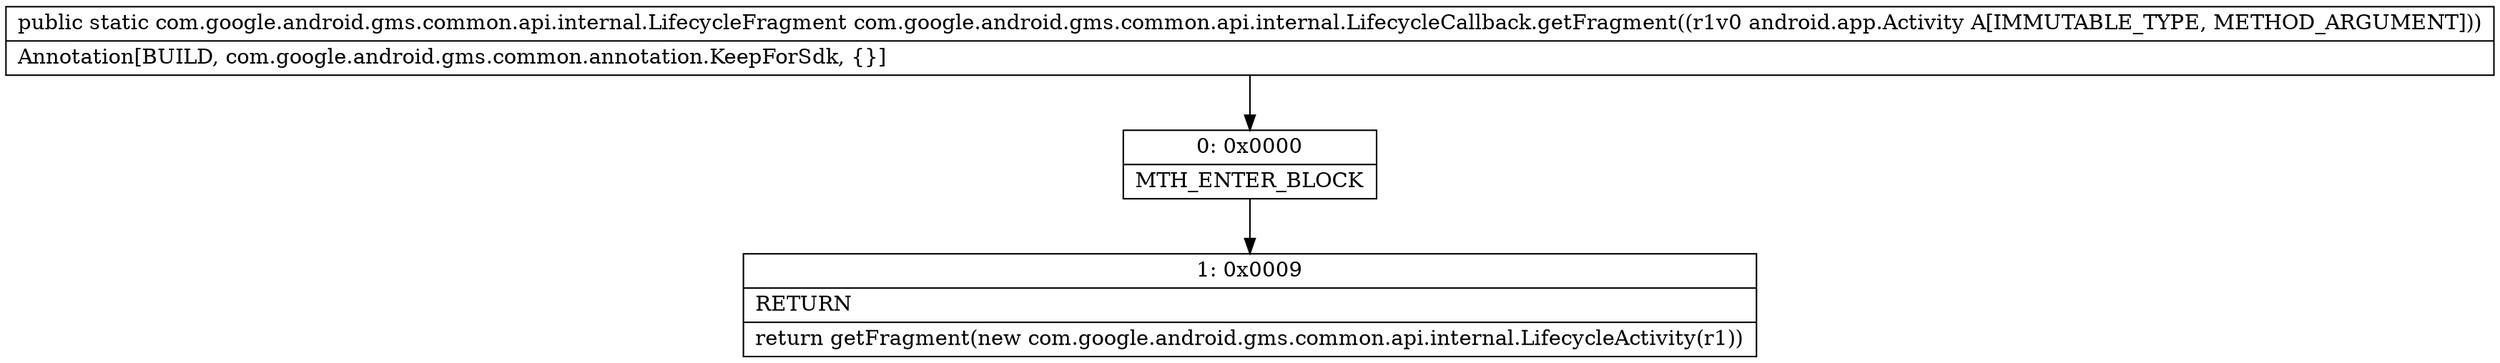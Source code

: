 digraph "CFG forcom.google.android.gms.common.api.internal.LifecycleCallback.getFragment(Landroid\/app\/Activity;)Lcom\/google\/android\/gms\/common\/api\/internal\/LifecycleFragment;" {
Node_0 [shape=record,label="{0\:\ 0x0000|MTH_ENTER_BLOCK\l}"];
Node_1 [shape=record,label="{1\:\ 0x0009|RETURN\l|return getFragment(new com.google.android.gms.common.api.internal.LifecycleActivity(r1))\l}"];
MethodNode[shape=record,label="{public static com.google.android.gms.common.api.internal.LifecycleFragment com.google.android.gms.common.api.internal.LifecycleCallback.getFragment((r1v0 android.app.Activity A[IMMUTABLE_TYPE, METHOD_ARGUMENT]))  | Annotation[BUILD, com.google.android.gms.common.annotation.KeepForSdk, \{\}]\l}"];
MethodNode -> Node_0;
Node_0 -> Node_1;
}

